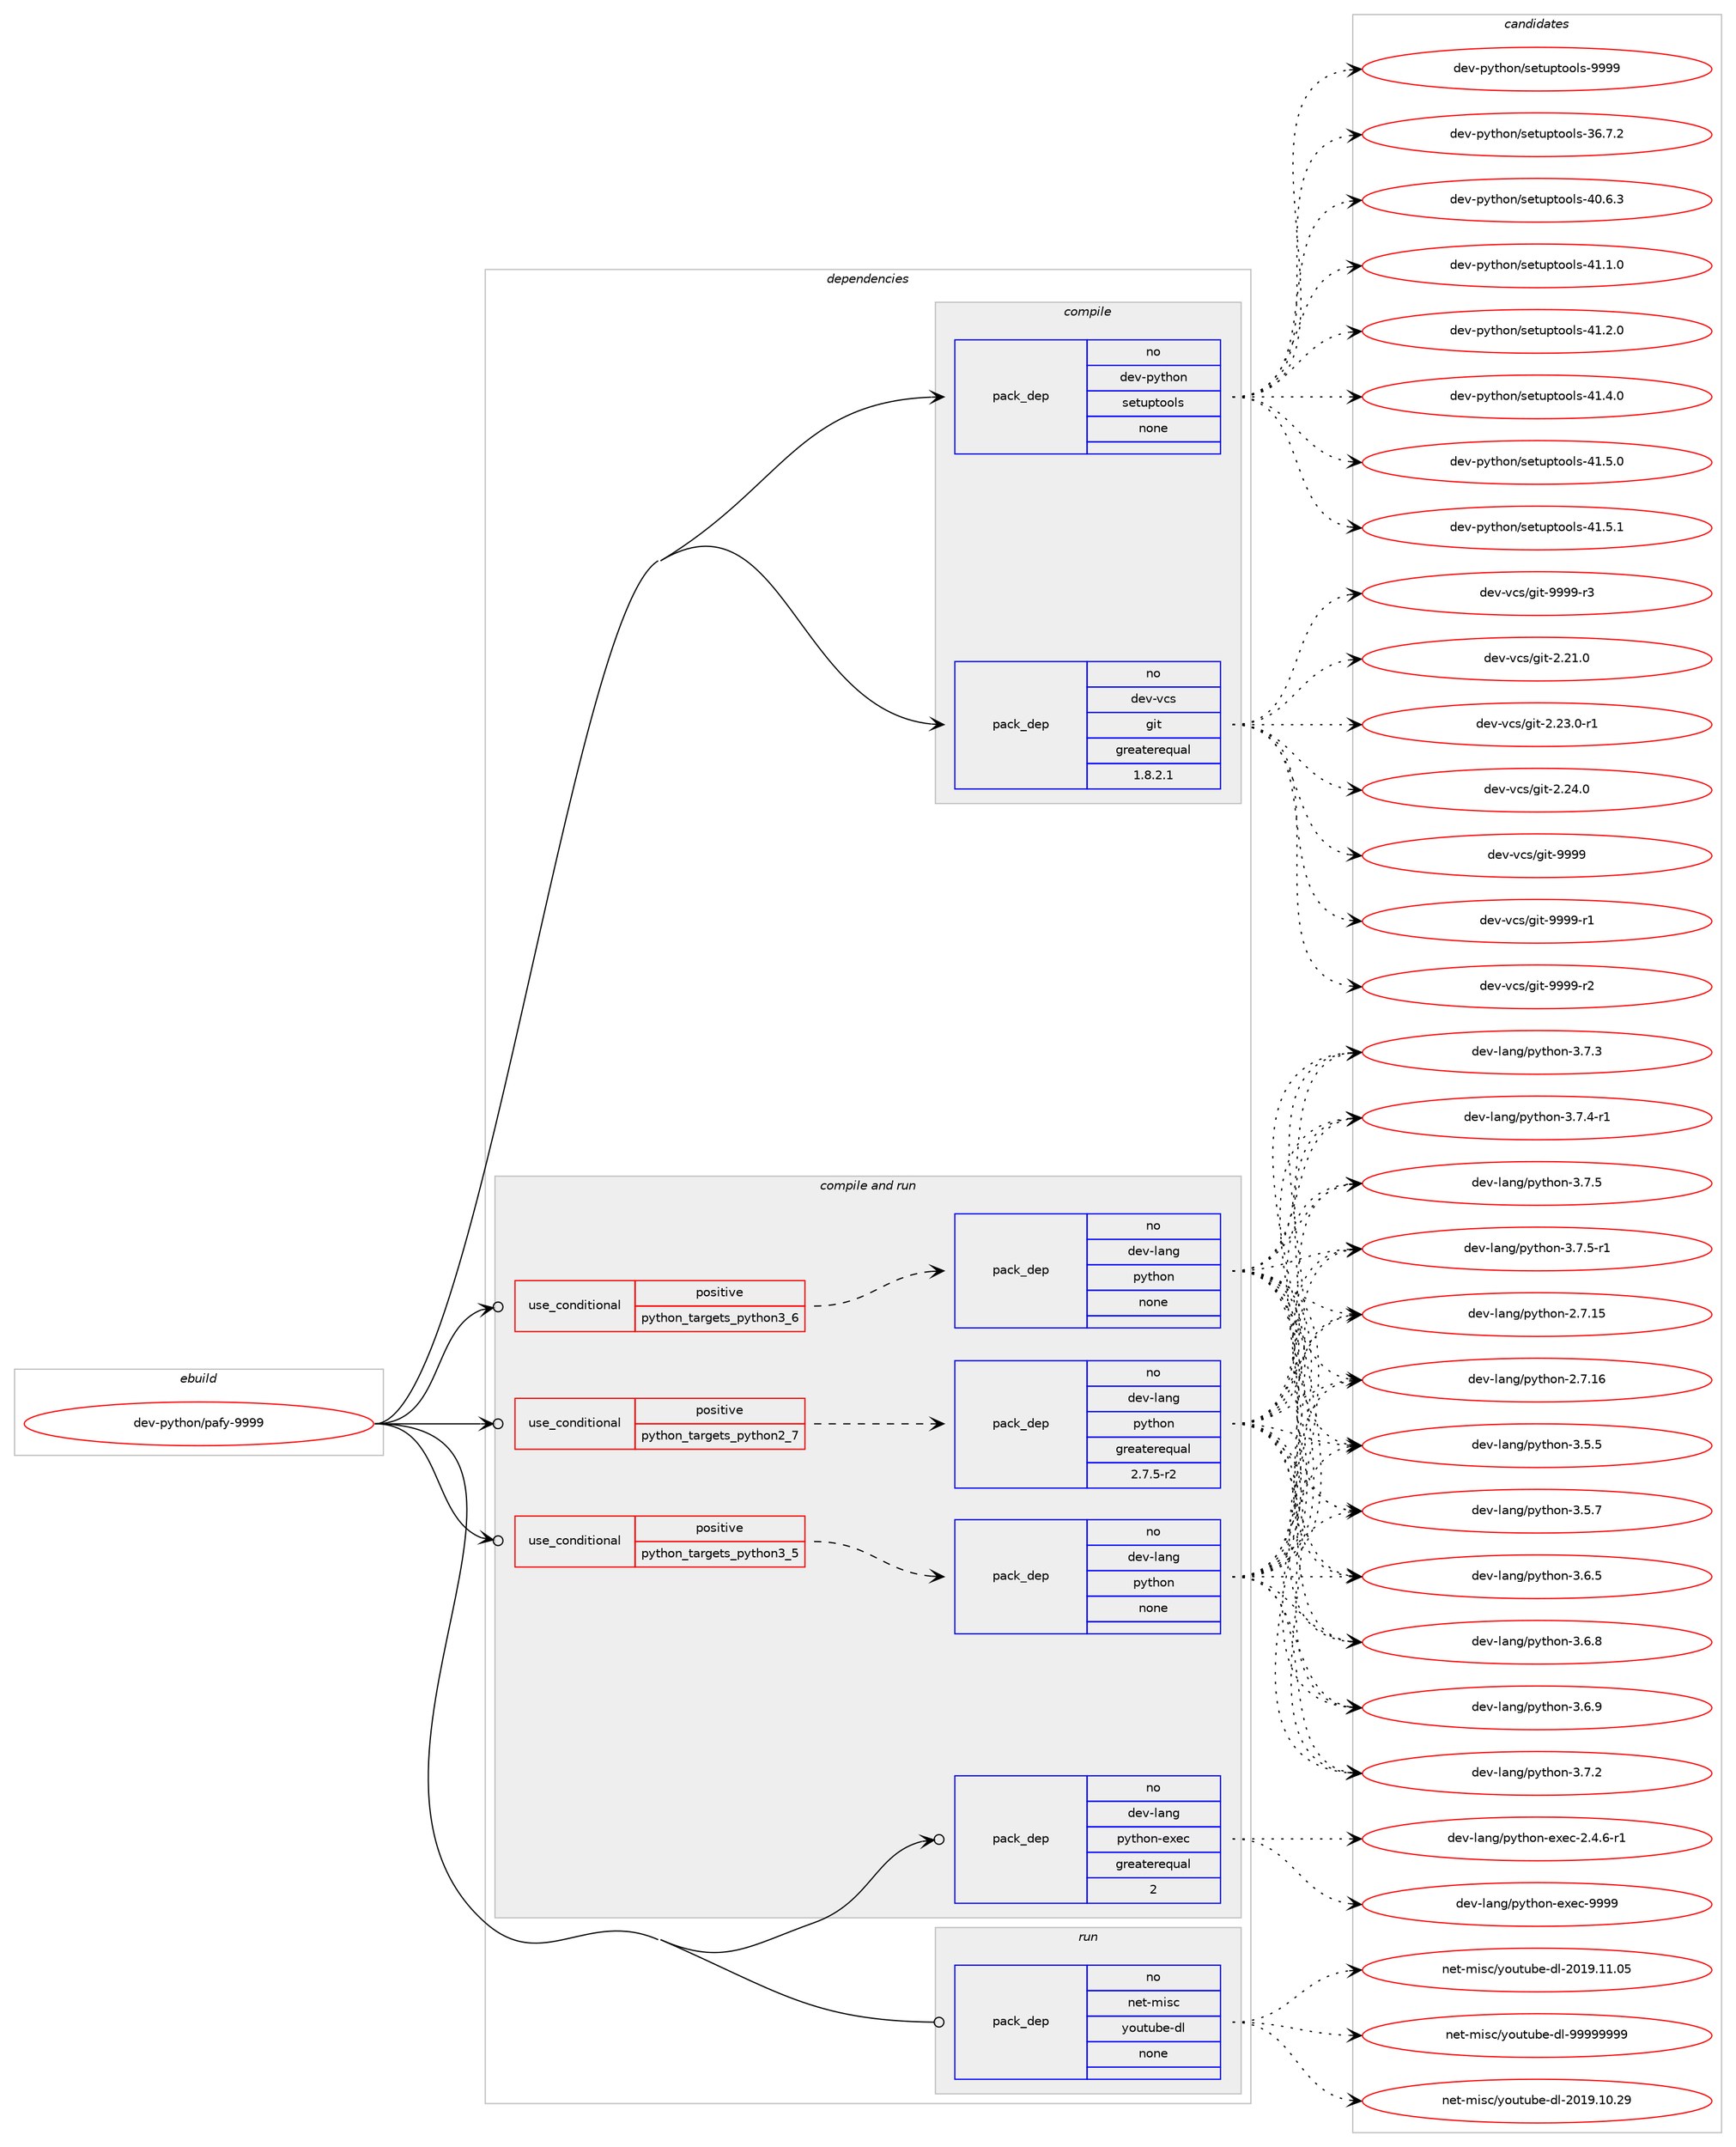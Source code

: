 digraph prolog {

# *************
# Graph options
# *************

newrank=true;
concentrate=true;
compound=true;
graph [rankdir=LR,fontname=Helvetica,fontsize=10,ranksep=1.5];#, ranksep=2.5, nodesep=0.2];
edge  [arrowhead=vee];
node  [fontname=Helvetica,fontsize=10];

# **********
# The ebuild
# **********

subgraph cluster_leftcol {
color=gray;
rank=same;
label=<<i>ebuild</i>>;
id [label="dev-python/pafy-9999", color=red, width=4, href="../dev-python/pafy-9999.svg"];
}

# ****************
# The dependencies
# ****************

subgraph cluster_midcol {
color=gray;
label=<<i>dependencies</i>>;
subgraph cluster_compile {
fillcolor="#eeeeee";
style=filled;
label=<<i>compile</i>>;
subgraph pack464344 {
dependency620148 [label=<<TABLE BORDER="0" CELLBORDER="1" CELLSPACING="0" CELLPADDING="4" WIDTH="220"><TR><TD ROWSPAN="6" CELLPADDING="30">pack_dep</TD></TR><TR><TD WIDTH="110">no</TD></TR><TR><TD>dev-python</TD></TR><TR><TD>setuptools</TD></TR><TR><TD>none</TD></TR><TR><TD></TD></TR></TABLE>>, shape=none, color=blue];
}
id:e -> dependency620148:w [weight=20,style="solid",arrowhead="vee"];
subgraph pack464345 {
dependency620149 [label=<<TABLE BORDER="0" CELLBORDER="1" CELLSPACING="0" CELLPADDING="4" WIDTH="220"><TR><TD ROWSPAN="6" CELLPADDING="30">pack_dep</TD></TR><TR><TD WIDTH="110">no</TD></TR><TR><TD>dev-vcs</TD></TR><TR><TD>git</TD></TR><TR><TD>greaterequal</TD></TR><TR><TD>1.8.2.1</TD></TR></TABLE>>, shape=none, color=blue];
}
id:e -> dependency620149:w [weight=20,style="solid",arrowhead="vee"];
}
subgraph cluster_compileandrun {
fillcolor="#eeeeee";
style=filled;
label=<<i>compile and run</i>>;
subgraph cond143992 {
dependency620150 [label=<<TABLE BORDER="0" CELLBORDER="1" CELLSPACING="0" CELLPADDING="4"><TR><TD ROWSPAN="3" CELLPADDING="10">use_conditional</TD></TR><TR><TD>positive</TD></TR><TR><TD>python_targets_python2_7</TD></TR></TABLE>>, shape=none, color=red];
subgraph pack464346 {
dependency620151 [label=<<TABLE BORDER="0" CELLBORDER="1" CELLSPACING="0" CELLPADDING="4" WIDTH="220"><TR><TD ROWSPAN="6" CELLPADDING="30">pack_dep</TD></TR><TR><TD WIDTH="110">no</TD></TR><TR><TD>dev-lang</TD></TR><TR><TD>python</TD></TR><TR><TD>greaterequal</TD></TR><TR><TD>2.7.5-r2</TD></TR></TABLE>>, shape=none, color=blue];
}
dependency620150:e -> dependency620151:w [weight=20,style="dashed",arrowhead="vee"];
}
id:e -> dependency620150:w [weight=20,style="solid",arrowhead="odotvee"];
subgraph cond143993 {
dependency620152 [label=<<TABLE BORDER="0" CELLBORDER="1" CELLSPACING="0" CELLPADDING="4"><TR><TD ROWSPAN="3" CELLPADDING="10">use_conditional</TD></TR><TR><TD>positive</TD></TR><TR><TD>python_targets_python3_5</TD></TR></TABLE>>, shape=none, color=red];
subgraph pack464347 {
dependency620153 [label=<<TABLE BORDER="0" CELLBORDER="1" CELLSPACING="0" CELLPADDING="4" WIDTH="220"><TR><TD ROWSPAN="6" CELLPADDING="30">pack_dep</TD></TR><TR><TD WIDTH="110">no</TD></TR><TR><TD>dev-lang</TD></TR><TR><TD>python</TD></TR><TR><TD>none</TD></TR><TR><TD></TD></TR></TABLE>>, shape=none, color=blue];
}
dependency620152:e -> dependency620153:w [weight=20,style="dashed",arrowhead="vee"];
}
id:e -> dependency620152:w [weight=20,style="solid",arrowhead="odotvee"];
subgraph cond143994 {
dependency620154 [label=<<TABLE BORDER="0" CELLBORDER="1" CELLSPACING="0" CELLPADDING="4"><TR><TD ROWSPAN="3" CELLPADDING="10">use_conditional</TD></TR><TR><TD>positive</TD></TR><TR><TD>python_targets_python3_6</TD></TR></TABLE>>, shape=none, color=red];
subgraph pack464348 {
dependency620155 [label=<<TABLE BORDER="0" CELLBORDER="1" CELLSPACING="0" CELLPADDING="4" WIDTH="220"><TR><TD ROWSPAN="6" CELLPADDING="30">pack_dep</TD></TR><TR><TD WIDTH="110">no</TD></TR><TR><TD>dev-lang</TD></TR><TR><TD>python</TD></TR><TR><TD>none</TD></TR><TR><TD></TD></TR></TABLE>>, shape=none, color=blue];
}
dependency620154:e -> dependency620155:w [weight=20,style="dashed",arrowhead="vee"];
}
id:e -> dependency620154:w [weight=20,style="solid",arrowhead="odotvee"];
subgraph pack464349 {
dependency620156 [label=<<TABLE BORDER="0" CELLBORDER="1" CELLSPACING="0" CELLPADDING="4" WIDTH="220"><TR><TD ROWSPAN="6" CELLPADDING="30">pack_dep</TD></TR><TR><TD WIDTH="110">no</TD></TR><TR><TD>dev-lang</TD></TR><TR><TD>python-exec</TD></TR><TR><TD>greaterequal</TD></TR><TR><TD>2</TD></TR></TABLE>>, shape=none, color=blue];
}
id:e -> dependency620156:w [weight=20,style="solid",arrowhead="odotvee"];
}
subgraph cluster_run {
fillcolor="#eeeeee";
style=filled;
label=<<i>run</i>>;
subgraph pack464350 {
dependency620157 [label=<<TABLE BORDER="0" CELLBORDER="1" CELLSPACING="0" CELLPADDING="4" WIDTH="220"><TR><TD ROWSPAN="6" CELLPADDING="30">pack_dep</TD></TR><TR><TD WIDTH="110">no</TD></TR><TR><TD>net-misc</TD></TR><TR><TD>youtube-dl</TD></TR><TR><TD>none</TD></TR><TR><TD></TD></TR></TABLE>>, shape=none, color=blue];
}
id:e -> dependency620157:w [weight=20,style="solid",arrowhead="odot"];
}
}

# **************
# The candidates
# **************

subgraph cluster_choices {
rank=same;
color=gray;
label=<<i>candidates</i>>;

subgraph choice464344 {
color=black;
nodesep=1;
choice100101118451121211161041111104711510111611711211611111110811545515446554650 [label="dev-python/setuptools-36.7.2", color=red, width=4,href="../dev-python/setuptools-36.7.2.svg"];
choice100101118451121211161041111104711510111611711211611111110811545524846544651 [label="dev-python/setuptools-40.6.3", color=red, width=4,href="../dev-python/setuptools-40.6.3.svg"];
choice100101118451121211161041111104711510111611711211611111110811545524946494648 [label="dev-python/setuptools-41.1.0", color=red, width=4,href="../dev-python/setuptools-41.1.0.svg"];
choice100101118451121211161041111104711510111611711211611111110811545524946504648 [label="dev-python/setuptools-41.2.0", color=red, width=4,href="../dev-python/setuptools-41.2.0.svg"];
choice100101118451121211161041111104711510111611711211611111110811545524946524648 [label="dev-python/setuptools-41.4.0", color=red, width=4,href="../dev-python/setuptools-41.4.0.svg"];
choice100101118451121211161041111104711510111611711211611111110811545524946534648 [label="dev-python/setuptools-41.5.0", color=red, width=4,href="../dev-python/setuptools-41.5.0.svg"];
choice100101118451121211161041111104711510111611711211611111110811545524946534649 [label="dev-python/setuptools-41.5.1", color=red, width=4,href="../dev-python/setuptools-41.5.1.svg"];
choice10010111845112121116104111110471151011161171121161111111081154557575757 [label="dev-python/setuptools-9999", color=red, width=4,href="../dev-python/setuptools-9999.svg"];
dependency620148:e -> choice100101118451121211161041111104711510111611711211611111110811545515446554650:w [style=dotted,weight="100"];
dependency620148:e -> choice100101118451121211161041111104711510111611711211611111110811545524846544651:w [style=dotted,weight="100"];
dependency620148:e -> choice100101118451121211161041111104711510111611711211611111110811545524946494648:w [style=dotted,weight="100"];
dependency620148:e -> choice100101118451121211161041111104711510111611711211611111110811545524946504648:w [style=dotted,weight="100"];
dependency620148:e -> choice100101118451121211161041111104711510111611711211611111110811545524946524648:w [style=dotted,weight="100"];
dependency620148:e -> choice100101118451121211161041111104711510111611711211611111110811545524946534648:w [style=dotted,weight="100"];
dependency620148:e -> choice100101118451121211161041111104711510111611711211611111110811545524946534649:w [style=dotted,weight="100"];
dependency620148:e -> choice10010111845112121116104111110471151011161171121161111111081154557575757:w [style=dotted,weight="100"];
}
subgraph choice464345 {
color=black;
nodesep=1;
choice10010111845118991154710310511645504650494648 [label="dev-vcs/git-2.21.0", color=red, width=4,href="../dev-vcs/git-2.21.0.svg"];
choice100101118451189911547103105116455046505146484511449 [label="dev-vcs/git-2.23.0-r1", color=red, width=4,href="../dev-vcs/git-2.23.0-r1.svg"];
choice10010111845118991154710310511645504650524648 [label="dev-vcs/git-2.24.0", color=red, width=4,href="../dev-vcs/git-2.24.0.svg"];
choice1001011184511899115471031051164557575757 [label="dev-vcs/git-9999", color=red, width=4,href="../dev-vcs/git-9999.svg"];
choice10010111845118991154710310511645575757574511449 [label="dev-vcs/git-9999-r1", color=red, width=4,href="../dev-vcs/git-9999-r1.svg"];
choice10010111845118991154710310511645575757574511450 [label="dev-vcs/git-9999-r2", color=red, width=4,href="../dev-vcs/git-9999-r2.svg"];
choice10010111845118991154710310511645575757574511451 [label="dev-vcs/git-9999-r3", color=red, width=4,href="../dev-vcs/git-9999-r3.svg"];
dependency620149:e -> choice10010111845118991154710310511645504650494648:w [style=dotted,weight="100"];
dependency620149:e -> choice100101118451189911547103105116455046505146484511449:w [style=dotted,weight="100"];
dependency620149:e -> choice10010111845118991154710310511645504650524648:w [style=dotted,weight="100"];
dependency620149:e -> choice1001011184511899115471031051164557575757:w [style=dotted,weight="100"];
dependency620149:e -> choice10010111845118991154710310511645575757574511449:w [style=dotted,weight="100"];
dependency620149:e -> choice10010111845118991154710310511645575757574511450:w [style=dotted,weight="100"];
dependency620149:e -> choice10010111845118991154710310511645575757574511451:w [style=dotted,weight="100"];
}
subgraph choice464346 {
color=black;
nodesep=1;
choice10010111845108971101034711212111610411111045504655464953 [label="dev-lang/python-2.7.15", color=red, width=4,href="../dev-lang/python-2.7.15.svg"];
choice10010111845108971101034711212111610411111045504655464954 [label="dev-lang/python-2.7.16", color=red, width=4,href="../dev-lang/python-2.7.16.svg"];
choice100101118451089711010347112121116104111110455146534653 [label="dev-lang/python-3.5.5", color=red, width=4,href="../dev-lang/python-3.5.5.svg"];
choice100101118451089711010347112121116104111110455146534655 [label="dev-lang/python-3.5.7", color=red, width=4,href="../dev-lang/python-3.5.7.svg"];
choice100101118451089711010347112121116104111110455146544653 [label="dev-lang/python-3.6.5", color=red, width=4,href="../dev-lang/python-3.6.5.svg"];
choice100101118451089711010347112121116104111110455146544656 [label="dev-lang/python-3.6.8", color=red, width=4,href="../dev-lang/python-3.6.8.svg"];
choice100101118451089711010347112121116104111110455146544657 [label="dev-lang/python-3.6.9", color=red, width=4,href="../dev-lang/python-3.6.9.svg"];
choice100101118451089711010347112121116104111110455146554650 [label="dev-lang/python-3.7.2", color=red, width=4,href="../dev-lang/python-3.7.2.svg"];
choice100101118451089711010347112121116104111110455146554651 [label="dev-lang/python-3.7.3", color=red, width=4,href="../dev-lang/python-3.7.3.svg"];
choice1001011184510897110103471121211161041111104551465546524511449 [label="dev-lang/python-3.7.4-r1", color=red, width=4,href="../dev-lang/python-3.7.4-r1.svg"];
choice100101118451089711010347112121116104111110455146554653 [label="dev-lang/python-3.7.5", color=red, width=4,href="../dev-lang/python-3.7.5.svg"];
choice1001011184510897110103471121211161041111104551465546534511449 [label="dev-lang/python-3.7.5-r1", color=red, width=4,href="../dev-lang/python-3.7.5-r1.svg"];
dependency620151:e -> choice10010111845108971101034711212111610411111045504655464953:w [style=dotted,weight="100"];
dependency620151:e -> choice10010111845108971101034711212111610411111045504655464954:w [style=dotted,weight="100"];
dependency620151:e -> choice100101118451089711010347112121116104111110455146534653:w [style=dotted,weight="100"];
dependency620151:e -> choice100101118451089711010347112121116104111110455146534655:w [style=dotted,weight="100"];
dependency620151:e -> choice100101118451089711010347112121116104111110455146544653:w [style=dotted,weight="100"];
dependency620151:e -> choice100101118451089711010347112121116104111110455146544656:w [style=dotted,weight="100"];
dependency620151:e -> choice100101118451089711010347112121116104111110455146544657:w [style=dotted,weight="100"];
dependency620151:e -> choice100101118451089711010347112121116104111110455146554650:w [style=dotted,weight="100"];
dependency620151:e -> choice100101118451089711010347112121116104111110455146554651:w [style=dotted,weight="100"];
dependency620151:e -> choice1001011184510897110103471121211161041111104551465546524511449:w [style=dotted,weight="100"];
dependency620151:e -> choice100101118451089711010347112121116104111110455146554653:w [style=dotted,weight="100"];
dependency620151:e -> choice1001011184510897110103471121211161041111104551465546534511449:w [style=dotted,weight="100"];
}
subgraph choice464347 {
color=black;
nodesep=1;
choice10010111845108971101034711212111610411111045504655464953 [label="dev-lang/python-2.7.15", color=red, width=4,href="../dev-lang/python-2.7.15.svg"];
choice10010111845108971101034711212111610411111045504655464954 [label="dev-lang/python-2.7.16", color=red, width=4,href="../dev-lang/python-2.7.16.svg"];
choice100101118451089711010347112121116104111110455146534653 [label="dev-lang/python-3.5.5", color=red, width=4,href="../dev-lang/python-3.5.5.svg"];
choice100101118451089711010347112121116104111110455146534655 [label="dev-lang/python-3.5.7", color=red, width=4,href="../dev-lang/python-3.5.7.svg"];
choice100101118451089711010347112121116104111110455146544653 [label="dev-lang/python-3.6.5", color=red, width=4,href="../dev-lang/python-3.6.5.svg"];
choice100101118451089711010347112121116104111110455146544656 [label="dev-lang/python-3.6.8", color=red, width=4,href="../dev-lang/python-3.6.8.svg"];
choice100101118451089711010347112121116104111110455146544657 [label="dev-lang/python-3.6.9", color=red, width=4,href="../dev-lang/python-3.6.9.svg"];
choice100101118451089711010347112121116104111110455146554650 [label="dev-lang/python-3.7.2", color=red, width=4,href="../dev-lang/python-3.7.2.svg"];
choice100101118451089711010347112121116104111110455146554651 [label="dev-lang/python-3.7.3", color=red, width=4,href="../dev-lang/python-3.7.3.svg"];
choice1001011184510897110103471121211161041111104551465546524511449 [label="dev-lang/python-3.7.4-r1", color=red, width=4,href="../dev-lang/python-3.7.4-r1.svg"];
choice100101118451089711010347112121116104111110455146554653 [label="dev-lang/python-3.7.5", color=red, width=4,href="../dev-lang/python-3.7.5.svg"];
choice1001011184510897110103471121211161041111104551465546534511449 [label="dev-lang/python-3.7.5-r1", color=red, width=4,href="../dev-lang/python-3.7.5-r1.svg"];
dependency620153:e -> choice10010111845108971101034711212111610411111045504655464953:w [style=dotted,weight="100"];
dependency620153:e -> choice10010111845108971101034711212111610411111045504655464954:w [style=dotted,weight="100"];
dependency620153:e -> choice100101118451089711010347112121116104111110455146534653:w [style=dotted,weight="100"];
dependency620153:e -> choice100101118451089711010347112121116104111110455146534655:w [style=dotted,weight="100"];
dependency620153:e -> choice100101118451089711010347112121116104111110455146544653:w [style=dotted,weight="100"];
dependency620153:e -> choice100101118451089711010347112121116104111110455146544656:w [style=dotted,weight="100"];
dependency620153:e -> choice100101118451089711010347112121116104111110455146544657:w [style=dotted,weight="100"];
dependency620153:e -> choice100101118451089711010347112121116104111110455146554650:w [style=dotted,weight="100"];
dependency620153:e -> choice100101118451089711010347112121116104111110455146554651:w [style=dotted,weight="100"];
dependency620153:e -> choice1001011184510897110103471121211161041111104551465546524511449:w [style=dotted,weight="100"];
dependency620153:e -> choice100101118451089711010347112121116104111110455146554653:w [style=dotted,weight="100"];
dependency620153:e -> choice1001011184510897110103471121211161041111104551465546534511449:w [style=dotted,weight="100"];
}
subgraph choice464348 {
color=black;
nodesep=1;
choice10010111845108971101034711212111610411111045504655464953 [label="dev-lang/python-2.7.15", color=red, width=4,href="../dev-lang/python-2.7.15.svg"];
choice10010111845108971101034711212111610411111045504655464954 [label="dev-lang/python-2.7.16", color=red, width=4,href="../dev-lang/python-2.7.16.svg"];
choice100101118451089711010347112121116104111110455146534653 [label="dev-lang/python-3.5.5", color=red, width=4,href="../dev-lang/python-3.5.5.svg"];
choice100101118451089711010347112121116104111110455146534655 [label="dev-lang/python-3.5.7", color=red, width=4,href="../dev-lang/python-3.5.7.svg"];
choice100101118451089711010347112121116104111110455146544653 [label="dev-lang/python-3.6.5", color=red, width=4,href="../dev-lang/python-3.6.5.svg"];
choice100101118451089711010347112121116104111110455146544656 [label="dev-lang/python-3.6.8", color=red, width=4,href="../dev-lang/python-3.6.8.svg"];
choice100101118451089711010347112121116104111110455146544657 [label="dev-lang/python-3.6.9", color=red, width=4,href="../dev-lang/python-3.6.9.svg"];
choice100101118451089711010347112121116104111110455146554650 [label="dev-lang/python-3.7.2", color=red, width=4,href="../dev-lang/python-3.7.2.svg"];
choice100101118451089711010347112121116104111110455146554651 [label="dev-lang/python-3.7.3", color=red, width=4,href="../dev-lang/python-3.7.3.svg"];
choice1001011184510897110103471121211161041111104551465546524511449 [label="dev-lang/python-3.7.4-r1", color=red, width=4,href="../dev-lang/python-3.7.4-r1.svg"];
choice100101118451089711010347112121116104111110455146554653 [label="dev-lang/python-3.7.5", color=red, width=4,href="../dev-lang/python-3.7.5.svg"];
choice1001011184510897110103471121211161041111104551465546534511449 [label="dev-lang/python-3.7.5-r1", color=red, width=4,href="../dev-lang/python-3.7.5-r1.svg"];
dependency620155:e -> choice10010111845108971101034711212111610411111045504655464953:w [style=dotted,weight="100"];
dependency620155:e -> choice10010111845108971101034711212111610411111045504655464954:w [style=dotted,weight="100"];
dependency620155:e -> choice100101118451089711010347112121116104111110455146534653:w [style=dotted,weight="100"];
dependency620155:e -> choice100101118451089711010347112121116104111110455146534655:w [style=dotted,weight="100"];
dependency620155:e -> choice100101118451089711010347112121116104111110455146544653:w [style=dotted,weight="100"];
dependency620155:e -> choice100101118451089711010347112121116104111110455146544656:w [style=dotted,weight="100"];
dependency620155:e -> choice100101118451089711010347112121116104111110455146544657:w [style=dotted,weight="100"];
dependency620155:e -> choice100101118451089711010347112121116104111110455146554650:w [style=dotted,weight="100"];
dependency620155:e -> choice100101118451089711010347112121116104111110455146554651:w [style=dotted,weight="100"];
dependency620155:e -> choice1001011184510897110103471121211161041111104551465546524511449:w [style=dotted,weight="100"];
dependency620155:e -> choice100101118451089711010347112121116104111110455146554653:w [style=dotted,weight="100"];
dependency620155:e -> choice1001011184510897110103471121211161041111104551465546534511449:w [style=dotted,weight="100"];
}
subgraph choice464349 {
color=black;
nodesep=1;
choice10010111845108971101034711212111610411111045101120101994550465246544511449 [label="dev-lang/python-exec-2.4.6-r1", color=red, width=4,href="../dev-lang/python-exec-2.4.6-r1.svg"];
choice10010111845108971101034711212111610411111045101120101994557575757 [label="dev-lang/python-exec-9999", color=red, width=4,href="../dev-lang/python-exec-9999.svg"];
dependency620156:e -> choice10010111845108971101034711212111610411111045101120101994550465246544511449:w [style=dotted,weight="100"];
dependency620156:e -> choice10010111845108971101034711212111610411111045101120101994557575757:w [style=dotted,weight="100"];
}
subgraph choice464350 {
color=black;
nodesep=1;
choice11010111645109105115994712111111711611798101451001084550484957464948465057 [label="net-misc/youtube-dl-2019.10.29", color=red, width=4,href="../net-misc/youtube-dl-2019.10.29.svg"];
choice11010111645109105115994712111111711611798101451001084550484957464949464853 [label="net-misc/youtube-dl-2019.11.05", color=red, width=4,href="../net-misc/youtube-dl-2019.11.05.svg"];
choice1101011164510910511599471211111171161179810145100108455757575757575757 [label="net-misc/youtube-dl-99999999", color=red, width=4,href="../net-misc/youtube-dl-99999999.svg"];
dependency620157:e -> choice11010111645109105115994712111111711611798101451001084550484957464948465057:w [style=dotted,weight="100"];
dependency620157:e -> choice11010111645109105115994712111111711611798101451001084550484957464949464853:w [style=dotted,weight="100"];
dependency620157:e -> choice1101011164510910511599471211111171161179810145100108455757575757575757:w [style=dotted,weight="100"];
}
}

}
